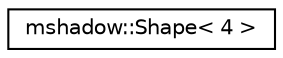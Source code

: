 digraph "Graphical Class Hierarchy"
{
 // LATEX_PDF_SIZE
  edge [fontname="Helvetica",fontsize="10",labelfontname="Helvetica",labelfontsize="10"];
  node [fontname="Helvetica",fontsize="10",shape=record];
  rankdir="LR";
  Node0 [label="mshadow::Shape\< 4 \>",height=0.2,width=0.4,color="black", fillcolor="white", style="filled",URL="$structmshadow_1_1Shape.html",tooltip=" "];
}
